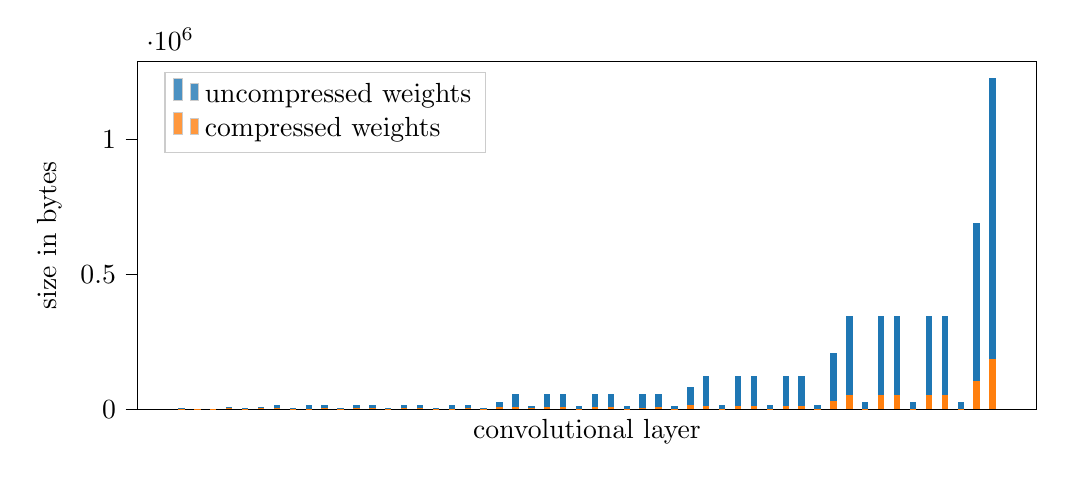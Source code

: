 % This file was created with tikzplotlib v0.10.1.
\begin{tikzpicture}

\definecolor{darkgray176}{RGB}{176,176,176}
\definecolor{darkorange25512714}{RGB}{255,127,14}
\definecolor{lightgray204}{RGB}{204,204,204}
\definecolor{steelblue31119180}{RGB}{31,119,180}

\begin{axis}[
height=6cm,
legend cell align={left},
legend style={
  fill opacity=0.8,
  draw opacity=1,
  text opacity=1,
  at={(0.03,0.97)},
  anchor=north west,
  draw=lightgray204
},
tick align=outside,
tick pos=left,
width=13cm,
x grid style={darkgray176},
xlabel={convolutional layer},
xmin=-13.85, xmax=268.85,
xtick style={color=black},
xmajorticks=false,
y grid style={darkgray176},
ylabel={size in bytes},
ymin=0.0, ymax=1290240.0,
ytick style={color=black}
]
\draw[draw=none,fill=steelblue31119180] (axis cs:-1.0,0.0) rectangle (axis cs:1.0,2592.0);
\addlegendimage{ybar,ybar legend,draw=none,fill=steelblue31119180}
\addlegendentry{uncompressed weights}

\draw[draw=none,fill=steelblue31119180] (axis cs:4.0,0.0) rectangle (axis cs:6.0,864.0);
\draw[draw=none,fill=steelblue31119180] (axis cs:9.0,0.0) rectangle (axis cs:11.0,1536.0);
\draw[draw=none,fill=steelblue31119180] (axis cs:14.0,0.0) rectangle (axis cs:16.0,6144.0);
\draw[draw=none,fill=steelblue31119180] (axis cs:19.0,0.0) rectangle (axis cs:21.0,3456.0);
\draw[draw=none,fill=steelblue31119180] (axis cs:24.0,0.0) rectangle (axis cs:26.0,9216.0);
\draw[draw=none,fill=steelblue31119180] (axis cs:29.0,0.0) rectangle (axis cs:31.0,13824.0);
\draw[draw=none,fill=steelblue31119180] (axis cs:34.0,0.0) rectangle (axis cs:36.0,5184.0);
\draw[draw=none,fill=steelblue31119180] (axis cs:39.0,0.0) rectangle (axis cs:41.0,13824.0);
\draw[draw=none,fill=steelblue31119180] (axis cs:44.0,0.0) rectangle (axis cs:46.0,13824.0);
\draw[draw=none,fill=steelblue31119180] (axis cs:49.0,0.0) rectangle (axis cs:51.0,5184.0);
\draw[draw=none,fill=steelblue31119180] (axis cs:54.0,0.0) rectangle (axis cs:56.0,13824.0);
\draw[draw=none,fill=steelblue31119180] (axis cs:59.0,0.0) rectangle (axis cs:61.0,13824.0);
\draw[draw=none,fill=steelblue31119180] (axis cs:64.0,0.0) rectangle (axis cs:66.0,5184.0);
\draw[draw=none,fill=steelblue31119180] (axis cs:69.0,0.0) rectangle (axis cs:71.0,13824.0);
\draw[draw=none,fill=steelblue31119180] (axis cs:74.0,0.0) rectangle (axis cs:76.0,13824.0);
\draw[draw=none,fill=steelblue31119180] (axis cs:79.0,0.0) rectangle (axis cs:81.0,5184.0);
\draw[draw=none,fill=steelblue31119180] (axis cs:84.0,0.0) rectangle (axis cs:86.0,13824.0);
\draw[draw=none,fill=steelblue31119180] (axis cs:89.0,0.0) rectangle (axis cs:91.0,13824.0);
\draw[draw=none,fill=steelblue31119180] (axis cs:94.0,0.0) rectangle (axis cs:96.0,5184.0);
\draw[draw=none,fill=steelblue31119180] (axis cs:99.0,0.0) rectangle (axis cs:101.0,27648.0);
\draw[draw=none,fill=steelblue31119180] (axis cs:104.0,0.0) rectangle (axis cs:106.0,55296.0);
\draw[draw=none,fill=steelblue31119180] (axis cs:109.0,0.0) rectangle (axis cs:111.0,10368.0);
\draw[draw=none,fill=steelblue31119180] (axis cs:114.0,0.0) rectangle (axis cs:116.0,55296.0);
\draw[draw=none,fill=steelblue31119180] (axis cs:119.0,0.0) rectangle (axis cs:121.0,55296.0);
\draw[draw=none,fill=steelblue31119180] (axis cs:124.0,0.0) rectangle (axis cs:126.0,10368.0);
\draw[draw=none,fill=steelblue31119180] (axis cs:129.0,0.0) rectangle (axis cs:131.0,55296.0);
\draw[draw=none,fill=steelblue31119180] (axis cs:134.0,0.0) rectangle (axis cs:136.0,55296.0);
\draw[draw=none,fill=steelblue31119180] (axis cs:139.0,0.0) rectangle (axis cs:141.0,10368.0);
\draw[draw=none,fill=steelblue31119180] (axis cs:144.0,0.0) rectangle (axis cs:146.0,55296.0);
\draw[draw=none,fill=steelblue31119180] (axis cs:149.0,0.0) rectangle (axis cs:151.0,55296.0);
\draw[draw=none,fill=steelblue31119180] (axis cs:154.0,0.0) rectangle (axis cs:156.0,10368.0);
\draw[draw=none,fill=steelblue31119180] (axis cs:159.0,0.0) rectangle (axis cs:161.0,82944.0);
\draw[draw=none,fill=steelblue31119180] (axis cs:164.0,0.0) rectangle (axis cs:166.0,124416.0);
\draw[draw=none,fill=steelblue31119180] (axis cs:169.0,0.0) rectangle (axis cs:171.0,15552.0);
\draw[draw=none,fill=steelblue31119180] (axis cs:174.0,0.0) rectangle (axis cs:176.0,124416.0);
\draw[draw=none,fill=steelblue31119180] (axis cs:179.0,0.0) rectangle (axis cs:181.0,124416.0);
\draw[draw=none,fill=steelblue31119180] (axis cs:184.0,0.0) rectangle (axis cs:186.0,15552.0);
\draw[draw=none,fill=steelblue31119180] (axis cs:189.0,0.0) rectangle (axis cs:191.0,124416.0);
\draw[draw=none,fill=steelblue31119180] (axis cs:194.0,0.0) rectangle (axis cs:196.0,124416.0);
\draw[draw=none,fill=steelblue31119180] (axis cs:199.0,0.0) rectangle (axis cs:201.0,15552.0);
\draw[draw=none,fill=steelblue31119180] (axis cs:204.0,0.0) rectangle (axis cs:206.0,207360.0);
\draw[draw=none,fill=steelblue31119180] (axis cs:209.0,0.0) rectangle (axis cs:211.0,345600.0);
\draw[draw=none,fill=steelblue31119180] (axis cs:214.0,0.0) rectangle (axis cs:216.0,25920.0);
\draw[draw=none,fill=steelblue31119180] (axis cs:219.0,0.0) rectangle (axis cs:221.0,345600.0);
\draw[draw=none,fill=steelblue31119180] (axis cs:224.0,0.0) rectangle (axis cs:226.0,345600.0);
\draw[draw=none,fill=steelblue31119180] (axis cs:229.0,0.0) rectangle (axis cs:231.0,25920.0);
\draw[draw=none,fill=steelblue31119180] (axis cs:234.0,0.0) rectangle (axis cs:236.0,345600.0);
\draw[draw=none,fill=steelblue31119180] (axis cs:239.0,0.0) rectangle (axis cs:241.0,345600.0);
\draw[draw=none,fill=steelblue31119180] (axis cs:244.0,0.0) rectangle (axis cs:246.0,25920.0);
\draw[draw=none,fill=steelblue31119180] (axis cs:249.0,0.0) rectangle (axis cs:251.0,691200.0);
\draw[draw=none,fill=steelblue31119180] (axis cs:254.0,0.0) rectangle (axis cs:256.0,1228800.0);
\draw[draw=none,fill=darkorange25512714] (axis cs:-1.0,0.0) rectangle (axis cs:1.0,1508.0);
\addlegendimage{ybar,ybar legend,draw=none,fill=darkorange25512714}
\addlegendentry{compressed weights}

\draw[draw=none,fill=darkorange25512714] (axis cs:4.0,0.0) rectangle (axis cs:6.0,532.0);
\draw[draw=none,fill=darkorange25512714] (axis cs:9.0,0.0) rectangle (axis cs:11.0,704.0);
\draw[draw=none,fill=darkorange25512714] (axis cs:14.0,0.0) rectangle (axis cs:16.0,4240.0);
\draw[draw=none,fill=darkorange25512714] (axis cs:19.0,0.0) rectangle (axis cs:21.0,1560.0);
\draw[draw=none,fill=darkorange25512714] (axis cs:24.0,0.0) rectangle (axis cs:26.0,3328.0);
\draw[draw=none,fill=darkorange25512714] (axis cs:29.0,0.0) rectangle (axis cs:31.0,5424.0);
\draw[draw=none,fill=darkorange25512714] (axis cs:34.0,0.0) rectangle (axis cs:36.0,1296.0);
\draw[draw=none,fill=darkorange25512714] (axis cs:39.0,0.0) rectangle (axis cs:41.0,1888.0);
\draw[draw=none,fill=darkorange25512714] (axis cs:44.0,0.0) rectangle (axis cs:46.0,5424.0);
\draw[draw=none,fill=darkorange25512714] (axis cs:49.0,0.0) rectangle (axis cs:51.0,896.0);
\draw[draw=none,fill=darkorange25512714] (axis cs:54.0,0.0) rectangle (axis cs:56.0,2928.0);
\draw[draw=none,fill=darkorange25512714] (axis cs:59.0,0.0) rectangle (axis cs:61.0,3616.0);
\draw[draw=none,fill=darkorange25512714] (axis cs:64.0,0.0) rectangle (axis cs:66.0,1876.0);
\draw[draw=none,fill=darkorange25512714] (axis cs:69.0,0.0) rectangle (axis cs:71.0,2928.0);
\draw[draw=none,fill=darkorange25512714] (axis cs:74.0,0.0) rectangle (axis cs:76.0,3616.0);
\draw[draw=none,fill=darkorange25512714] (axis cs:79.0,0.0) rectangle (axis cs:81.0,1876.0);
\draw[draw=none,fill=darkorange25512714] (axis cs:84.0,0.0) rectangle (axis cs:86.0,1888.0);
\draw[draw=none,fill=darkorange25512714] (axis cs:89.0,0.0) rectangle (axis cs:91.0,5424.0);
\draw[draw=none,fill=darkorange25512714] (axis cs:94.0,0.0) rectangle (axis cs:96.0,960.0);
\draw[draw=none,fill=darkorange25512714] (axis cs:99.0,0.0) rectangle (axis cs:101.0,6720.0);
\draw[draw=none,fill=darkorange25512714] (axis cs:104.0,0.0) rectangle (axis cs:106.0,6208.0);
\draw[draw=none,fill=darkorange25512714] (axis cs:109.0,0.0) rectangle (axis cs:111.0,2628.0);
\draw[draw=none,fill=darkorange25512714] (axis cs:114.0,0.0) rectangle (axis cs:116.0,9312.0);
\draw[draw=none,fill=darkorange25512714] (axis cs:119.0,0.0) rectangle (axis cs:121.0,9312.0);
\draw[draw=none,fill=darkorange25512714] (axis cs:124.0,0.0) rectangle (axis cs:126.0,2164.0);
\draw[draw=none,fill=darkorange25512714] (axis cs:129.0,0.0) rectangle (axis cs:131.0,8624.0);
\draw[draw=none,fill=darkorange25512714] (axis cs:134.0,0.0) rectangle (axis cs:136.0,9312.0);
\draw[draw=none,fill=darkorange25512714] (axis cs:139.0,0.0) rectangle (axis cs:141.0,968.0);
\draw[draw=none,fill=darkorange25512714] (axis cs:144.0,0.0) rectangle (axis cs:146.0,5520.0);
\draw[draw=none,fill=darkorange25512714] (axis cs:149.0,0.0) rectangle (axis cs:151.0,9312.0);
\draw[draw=none,fill=darkorange25512714] (axis cs:154.0,0.0) rectangle (axis cs:156.0,1248.0);
\draw[draw=none,fill=darkorange25512714] (axis cs:159.0,0.0) rectangle (axis cs:161.0,14496.0);
\draw[draw=none,fill=darkorange25512714] (axis cs:164.0,0.0) rectangle (axis cs:166.0,10880.0);
\draw[draw=none,fill=darkorange25512714] (axis cs:169.0,0.0) rectangle (axis cs:171.0,1884.0);
\draw[draw=none,fill=darkorange25512714] (axis cs:174.0,0.0) rectangle (axis cs:176.0,10880.0);
\draw[draw=none,fill=darkorange25512714] (axis cs:179.0,0.0) rectangle (axis cs:181.0,10880.0);
\draw[draw=none,fill=darkorange25512714] (axis cs:184.0,0.0) rectangle (axis cs:186.0,1224.0);
\draw[draw=none,fill=darkorange25512714] (axis cs:189.0,0.0) rectangle (axis cs:191.0,10880.0);
\draw[draw=none,fill=darkorange25512714] (axis cs:194.0,0.0) rectangle (axis cs:196.0,10880.0);
\draw[draw=none,fill=darkorange25512714] (axis cs:199.0,0.0) rectangle (axis cs:201.0,1224.0);
\draw[draw=none,fill=darkorange25512714] (axis cs:204.0,0.0) rectangle (axis cs:206.0,31104.0);
\draw[draw=none,fill=darkorange25512714] (axis cs:209.0,0.0) rectangle (axis cs:211.0,51840.0);
\draw[draw=none,fill=darkorange25512714] (axis cs:214.0,0.0) rectangle (axis cs:216.0,2088.0);
\draw[draw=none,fill=darkorange25512714] (axis cs:219.0,0.0) rectangle (axis cs:221.0,51840.0);
\draw[draw=none,fill=darkorange25512714] (axis cs:224.0,0.0) rectangle (axis cs:226.0,51840.0);
\draw[draw=none,fill=darkorange25512714] (axis cs:229.0,0.0) rectangle (axis cs:231.0,2088.0);
\draw[draw=none,fill=darkorange25512714] (axis cs:234.0,0.0) rectangle (axis cs:236.0,51840.0);
\draw[draw=none,fill=darkorange25512714] (axis cs:239.0,0.0) rectangle (axis cs:241.0,51840.0);
\draw[draw=none,fill=darkorange25512714] (axis cs:244.0,0.0) rectangle (axis cs:246.0,2088.0);
\draw[draw=none,fill=darkorange25512714] (axis cs:249.0,0.0) rectangle (axis cs:251.0,103680.0);
\draw[draw=none,fill=darkorange25512714] (axis cs:254.0,0.0) rectangle (axis cs:256.0,184320.0);
\end{axis}

\end{tikzpicture}
